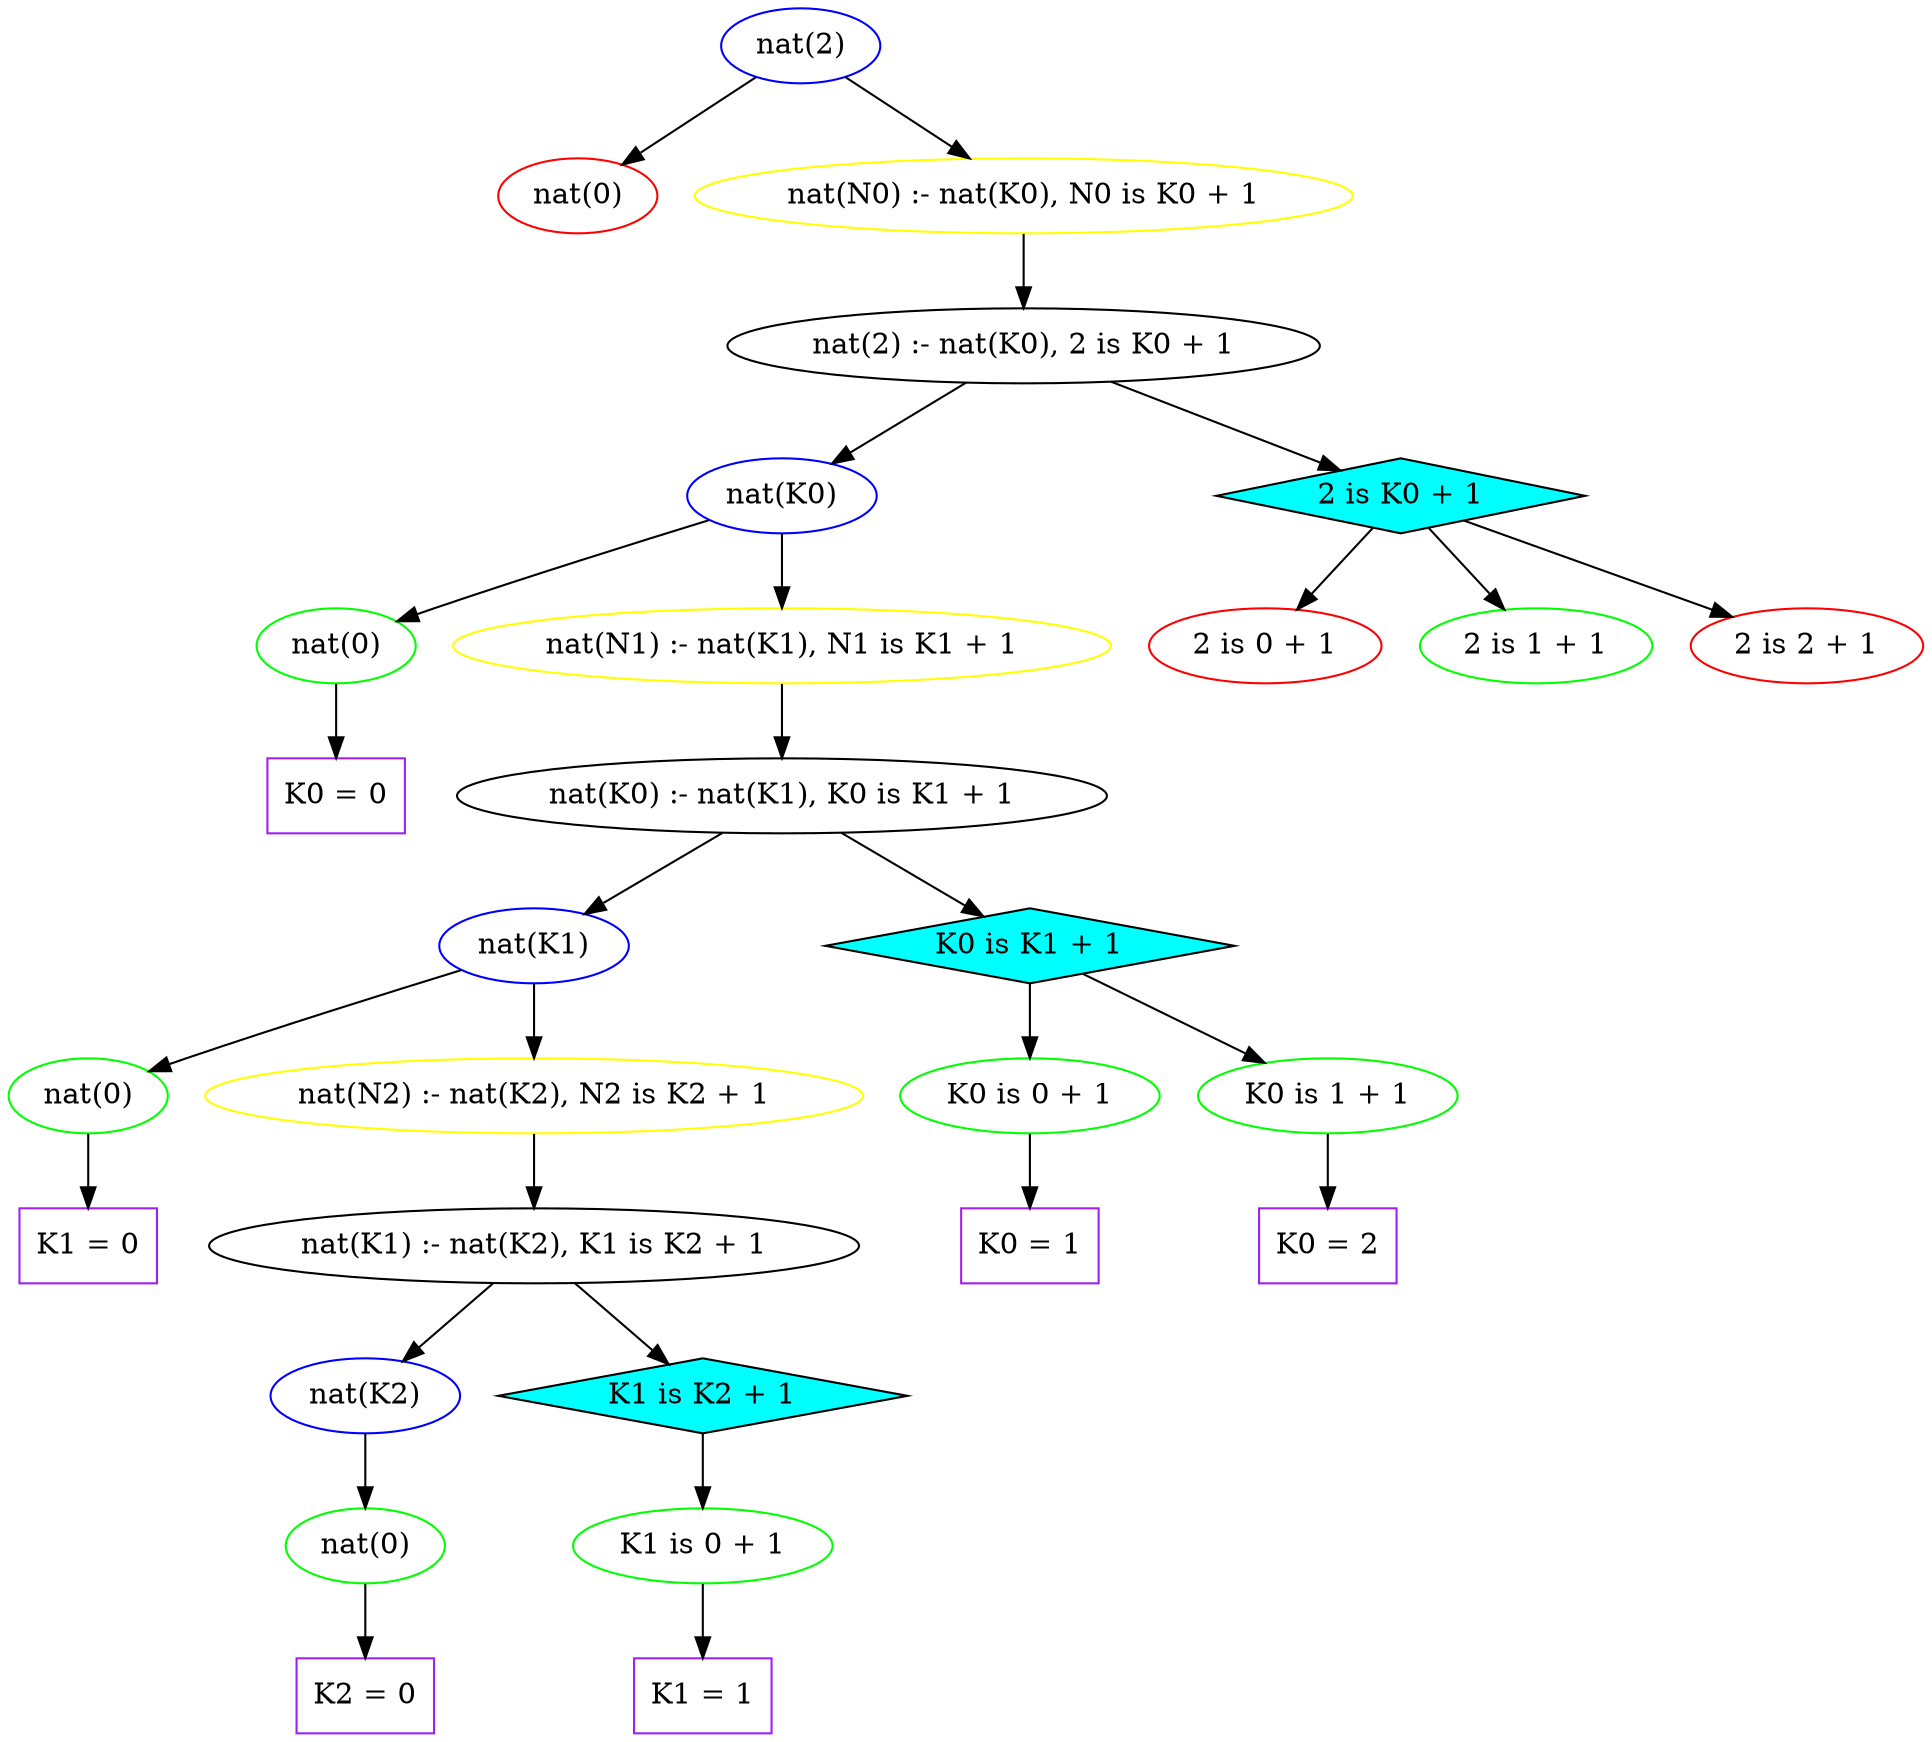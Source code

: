 digraph ans_nat_2 {
    0 [label="nat(2)", color="blue"]
    1 [label="nat(0)", color="red"]
    2 [label="nat(N0) :- nat(K0), N0 is K0 + 1", color="yellow"]
    3 [label="nat(2) :- nat(K0), 2 is K0 + 1"]
    4 [label="nat(K0)", color="blue"]
    5 [label="nat(0)", color="green"]
    6 [label="K0 = 0", color="purple", shape="box"]
    7 [label="2 is K0 + 1", fillcolor="cyan", shape="diamond", style="filled"]
    8 [label="2 is 0 + 1", color="red"]
    9 [label="nat(N1) :- nat(K1), N1 is K1 + 1", color="yellow"]
    10 [label="nat(K0) :- nat(K1), K0 is K1 + 1"]
    11 [label="nat(K1)", color="blue"]
    12 [label="nat(0)", color="green"]
    13 [label="K1 = 0", color="purple", shape="box"]
    14 [label="K0 is K1 + 1", fillcolor="cyan", shape="diamond", style="filled"]
    15 [label="K0 is 0 + 1", color="green"]
    16 [label="K0 = 1", color="purple", shape="box"]
    17 [label="2 is 1 + 1", color="green"]
    18 [label="nat(N2) :- nat(K2), N2 is K2 + 1", color="yellow"]
    19 [label="nat(K1) :- nat(K2), K1 is K2 + 1"]
    20 [label="nat(K2)", color="blue"]
    21 [label="nat(0)", color="green"]
    22 [label="K2 = 0", color="purple", shape="box"]
    23 [label="K1 is K2 + 1", fillcolor="cyan", shape="diamond", style="filled"]
    24 [label="K1 is 0 + 1", color="green"]
    25 [label="K1 = 1", color="purple", shape="box"]
    26 [label="K0 is 1 + 1", color="green"]
    27 [label="K0 = 2", color="purple", shape="box"]
    28 [label="2 is 2 + 1", color="red"]

    0 -> 1
    0 -> 2
    2 -> 3
    3 -> 4
    4 -> 5
    5 -> 6
    3 -> 7
    7 -> 8
    4 -> 9
    9 -> 10
    10 -> 11
    11 -> 12
    12 -> 13
    10 -> 14
    14 -> 15
    15 -> 16
    7 -> 17
    11 -> 18
    18 -> 19
    19 -> 20
    20 -> 21
    21 -> 22
    19 -> 23
    23 -> 24
    24 -> 25
    14 -> 26
    26 -> 27
    7 -> 28
}